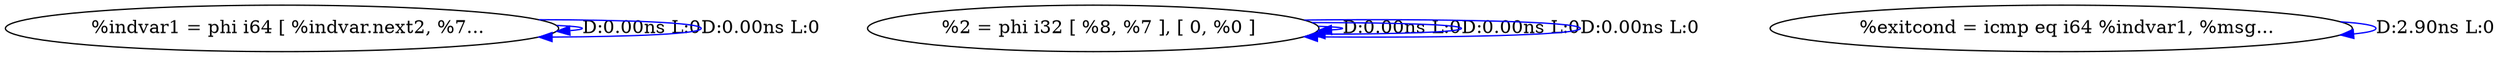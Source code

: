 digraph {
Node0x36e8d20[label="  %indvar1 = phi i64 [ %indvar.next2, %7..."];
Node0x36e8d20 -> Node0x36e8d20[label="D:0.00ns L:0",color=blue];
Node0x36e8d20 -> Node0x36e8d20[label="D:0.00ns L:0",color=blue];
Node0x36e8e30[label="  %2 = phi i32 [ %8, %7 ], [ 0, %0 ]"];
Node0x36e8e30 -> Node0x36e8e30[label="D:0.00ns L:0",color=blue];
Node0x36e8e30 -> Node0x36e8e30[label="D:0.00ns L:0",color=blue];
Node0x36e8e30 -> Node0x36e8e30[label="D:0.00ns L:0",color=blue];
Node0x36e8f10[label="  %exitcond = icmp eq i64 %indvar1, %msg..."];
Node0x36e8f10 -> Node0x36e8f10[label="D:2.90ns L:0",color=blue];
}
